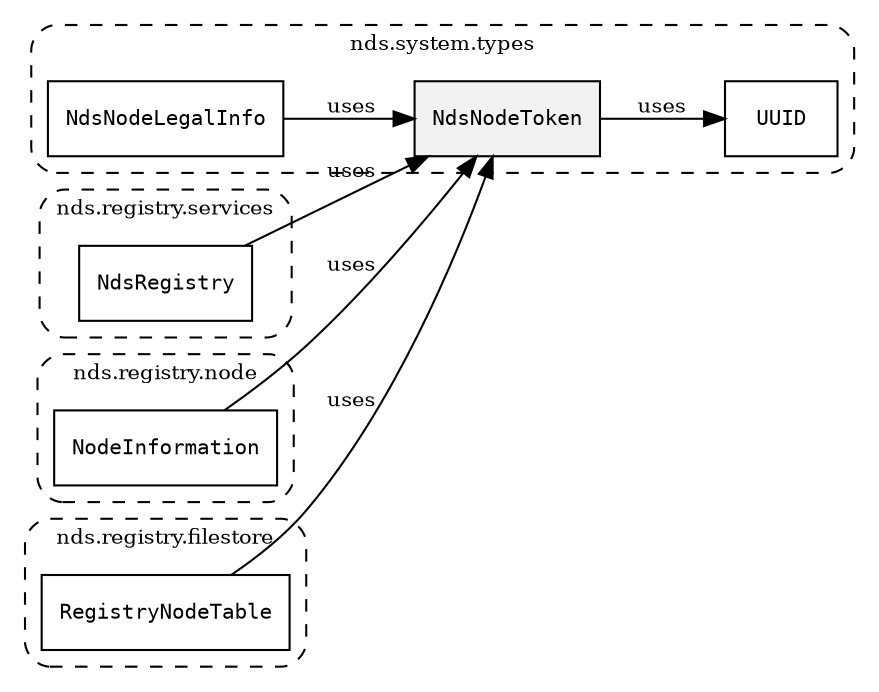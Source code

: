 /**
 * This dot file creates symbol collaboration diagram for NdsNodeToken.
 */
digraph ZSERIO
{
    node [shape=box, fontsize=10];
    rankdir="LR";
    fontsize=10;
    tooltip="NdsNodeToken collaboration diagram";

    subgraph "cluster_nds.system.types"
    {
        style="dashed, rounded";
        label="nds.system.types";
        tooltip="Package nds.system.types";
        href="../../../content/packages/nds.system.types.html#Package-nds-system-types";
        target="_parent";

        "NdsNodeToken" [style="filled", fillcolor="#0000000D", target="_parent", label=<<font face="monospace"><table align="center" border="0" cellspacing="0" cellpadding="0"><tr><td href="../../../content/packages/nds.system.types.html#Structure-NdsNodeToken" title="Structure defined in nds.system.types">NdsNodeToken</td></tr></table></font>>];
        "UUID" [target="_parent", label=<<font face="monospace"><table align="center" border="0" cellspacing="0" cellpadding="0"><tr><td href="../../../content/packages/nds.system.types.html#Structure-UUID" title="Structure defined in nds.system.types">UUID</td></tr></table></font>>];
        "NdsNodeLegalInfo" [target="_parent", label=<<font face="monospace"><table align="center" border="0" cellspacing="0" cellpadding="0"><tr><td href="../../../content/packages/nds.system.types.html#Structure-NdsNodeLegalInfo" title="Structure defined in nds.system.types">NdsNodeLegalInfo</td></tr></table></font>>];
    }

    subgraph "cluster_nds.registry.services"
    {
        style="dashed, rounded";
        label="nds.registry.services";
        tooltip="Package nds.registry.services";
        href="../../../content/packages/nds.registry.services.html#Package-nds-registry-services";
        target="_parent";

        "NdsRegistry" [target="_parent", label=<<font face="monospace"><table align="center" border="0" cellspacing="0" cellpadding="0"><tr><td href="../../../content/packages/nds.registry.services.html#Service-NdsRegistry" title="Service defined in nds.registry.services">NdsRegistry</td></tr></table></font>>];
    }

    subgraph "cluster_nds.registry.node"
    {
        style="dashed, rounded";
        label="nds.registry.node";
        tooltip="Package nds.registry.node";
        href="../../../content/packages/nds.registry.node.html#Package-nds-registry-node";
        target="_parent";

        "NodeInformation" [target="_parent", label=<<font face="monospace"><table align="center" border="0" cellspacing="0" cellpadding="0"><tr><td href="../../../content/packages/nds.registry.node.html#Structure-NodeInformation" title="Structure defined in nds.registry.node">NodeInformation</td></tr></table></font>>];
    }

    subgraph "cluster_nds.registry.filestore"
    {
        style="dashed, rounded";
        label="nds.registry.filestore";
        tooltip="Package nds.registry.filestore";
        href="../../../content/packages/nds.registry.filestore.html#Package-nds-registry-filestore";
        target="_parent";

        "RegistryNodeTable" [target="_parent", label=<<font face="monospace"><table align="center" border="0" cellspacing="0" cellpadding="0"><tr><td href="../../../content/packages/nds.registry.filestore.html#SqlTable-RegistryNodeTable" title="SqlTable defined in nds.registry.filestore">RegistryNodeTable</td></tr></table></font>>];
    }

    "NdsNodeToken" -> "UUID" [label="uses", fontsize=10];
    "NdsNodeLegalInfo" -> "NdsNodeToken" [label="uses", fontsize=10];
    "NdsRegistry" -> "NdsNodeToken" [label="uses", fontsize=10];
    "NodeInformation" -> "NdsNodeToken" [label="uses", fontsize=10];
    "RegistryNodeTable" -> "NdsNodeToken" [label="uses", fontsize=10];
}
